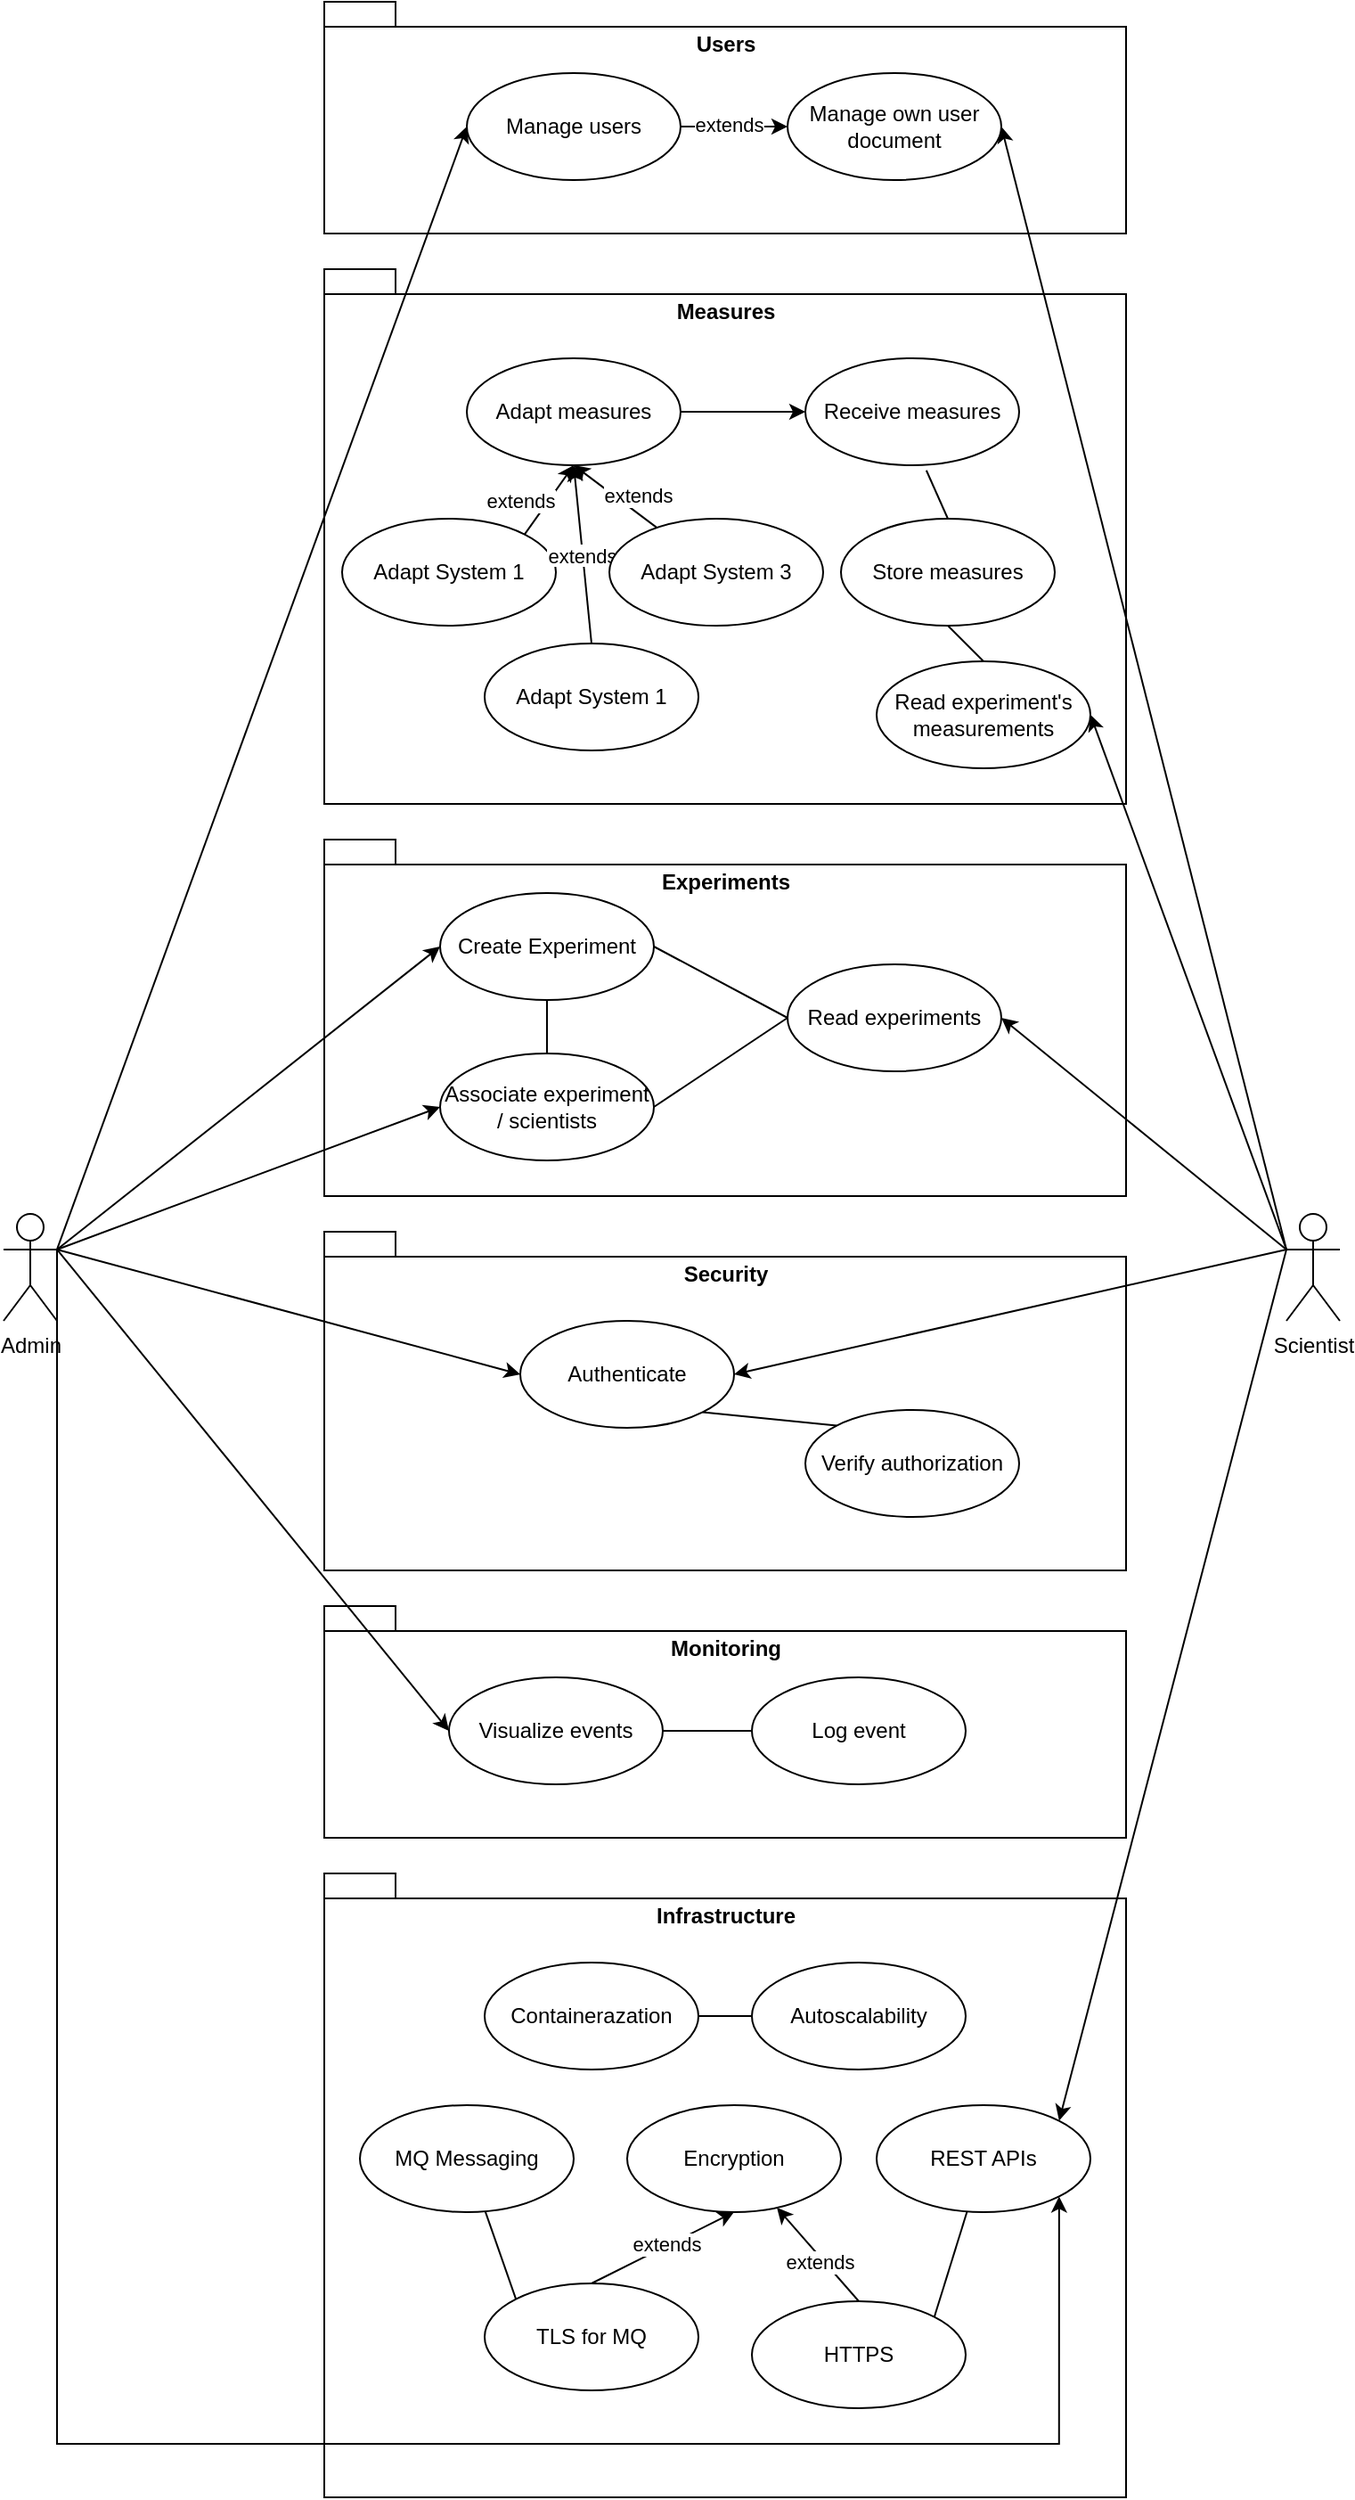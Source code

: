 <mxfile version="17.2.4" type="device"><diagram id="Q5h3TmoSGPtuibzAkzVI" name="Page-1"><mxGraphModel dx="824" dy="1739" grid="1" gridSize="10" guides="1" tooltips="1" connect="1" arrows="1" fold="1" page="1" pageScale="1" pageWidth="850" pageHeight="1100" math="0" shadow="0"><root><mxCell id="0"/><mxCell id="1" parent="0"/><mxCell id="p9uFDllJNPaYTGFtWBxZ-40" value="Infrastructure" style="shape=folder;fontStyle=1;spacingTop=10;tabWidth=40;tabHeight=14;tabPosition=left;html=1;verticalAlign=top;" vertex="1" parent="1"><mxGeometry x="240" y="730" width="450" height="350" as="geometry"/></mxCell><mxCell id="p9uFDllJNPaYTGFtWBxZ-39" value="Monitoring" style="shape=folder;fontStyle=1;spacingTop=10;tabWidth=40;tabHeight=14;tabPosition=left;html=1;verticalAlign=top;" vertex="1" parent="1"><mxGeometry x="240" y="580" width="450" height="130" as="geometry"/></mxCell><mxCell id="p9uFDllJNPaYTGFtWBxZ-34" value="Security" style="shape=folder;fontStyle=1;spacingTop=10;tabWidth=40;tabHeight=14;tabPosition=left;html=1;verticalAlign=top;" vertex="1" parent="1"><mxGeometry x="240" y="370" width="450" height="190" as="geometry"/></mxCell><mxCell id="p9uFDllJNPaYTGFtWBxZ-33" value="Experiments" style="shape=folder;fontStyle=1;spacingTop=10;tabWidth=40;tabHeight=14;tabPosition=left;html=1;verticalAlign=top;" vertex="1" parent="1"><mxGeometry x="240" y="150" width="450" height="200" as="geometry"/></mxCell><mxCell id="p9uFDllJNPaYTGFtWBxZ-32" value="Users" style="shape=folder;fontStyle=1;spacingTop=10;tabWidth=40;tabHeight=14;tabPosition=left;html=1;verticalAlign=top;" vertex="1" parent="1"><mxGeometry x="240" y="-320" width="450" height="130" as="geometry"/></mxCell><mxCell id="p9uFDllJNPaYTGFtWBxZ-31" value="Measures" style="shape=folder;fontStyle=1;spacingTop=10;tabWidth=40;tabHeight=14;tabPosition=left;html=1;verticalAlign=top;" vertex="1" parent="1"><mxGeometry x="240" y="-170" width="450" height="300" as="geometry"/></mxCell><mxCell id="p9uFDllJNPaYTGFtWBxZ-18" style="entryX=0.5;entryY=0;entryDx=0;entryDy=0;endArrow=none;endFill=0;exitX=0.566;exitY=1.048;exitDx=0;exitDy=0;exitPerimeter=0;" edge="1" parent="1" source="p9uFDllJNPaYTGFtWBxZ-1" target="p9uFDllJNPaYTGFtWBxZ-17"><mxGeometry relative="1" as="geometry"><mxPoint x="530" y="160" as="targetPoint"/></mxGeometry></mxCell><mxCell id="p9uFDllJNPaYTGFtWBxZ-1" value="Receive measures" style="ellipse;whiteSpace=wrap;html=1;" vertex="1" parent="1"><mxGeometry x="510" y="-120" width="120" height="60" as="geometry"/></mxCell><mxCell id="p9uFDllJNPaYTGFtWBxZ-7" style="exitX=1;exitY=0.5;exitDx=0;exitDy=0;" edge="1" parent="1" source="p9uFDllJNPaYTGFtWBxZ-2" target="p9uFDllJNPaYTGFtWBxZ-3"><mxGeometry relative="1" as="geometry"/></mxCell><mxCell id="p9uFDllJNPaYTGFtWBxZ-8" value="extends" style="edgeLabel;html=1;align=center;verticalAlign=middle;resizable=0;points=[];" vertex="1" connectable="0" parent="p9uFDllJNPaYTGFtWBxZ-7"><mxGeometry x="-0.1" y="1" relative="1" as="geometry"><mxPoint as="offset"/></mxGeometry></mxCell><mxCell id="p9uFDllJNPaYTGFtWBxZ-2" value="Manage users" style="ellipse;whiteSpace=wrap;html=1;" vertex="1" parent="1"><mxGeometry x="320" y="-280" width="120" height="60" as="geometry"/></mxCell><mxCell id="p9uFDllJNPaYTGFtWBxZ-3" value="Manage own user document" style="ellipse;whiteSpace=wrap;html=1;" vertex="1" parent="1"><mxGeometry x="500" y="-280" width="120" height="60" as="geometry"/></mxCell><mxCell id="p9uFDllJNPaYTGFtWBxZ-10" style="entryX=1;entryY=0.5;entryDx=0;entryDy=0;exitX=0;exitY=0.333;exitDx=0;exitDy=0;exitPerimeter=0;" edge="1" parent="1" source="p9uFDllJNPaYTGFtWBxZ-4" target="p9uFDllJNPaYTGFtWBxZ-3"><mxGeometry relative="1" as="geometry"/></mxCell><mxCell id="p9uFDllJNPaYTGFtWBxZ-16" style="entryX=1;entryY=0.5;entryDx=0;entryDy=0;exitX=0;exitY=0.333;exitDx=0;exitDy=0;exitPerimeter=0;" edge="1" parent="1" source="p9uFDllJNPaYTGFtWBxZ-4" target="p9uFDllJNPaYTGFtWBxZ-15"><mxGeometry relative="1" as="geometry"><mxPoint x="730" y="240" as="sourcePoint"/></mxGeometry></mxCell><mxCell id="p9uFDllJNPaYTGFtWBxZ-21" style="entryX=1;entryY=0.5;entryDx=0;entryDy=0;exitX=0;exitY=0.333;exitDx=0;exitDy=0;exitPerimeter=0;" edge="1" parent="1" source="p9uFDllJNPaYTGFtWBxZ-4" target="p9uFDllJNPaYTGFtWBxZ-20"><mxGeometry relative="1" as="geometry"/></mxCell><mxCell id="p9uFDllJNPaYTGFtWBxZ-25" style="entryX=1;entryY=0.5;entryDx=0;entryDy=0;exitX=0;exitY=0.333;exitDx=0;exitDy=0;exitPerimeter=0;" edge="1" parent="1" source="p9uFDllJNPaYTGFtWBxZ-4" target="p9uFDllJNPaYTGFtWBxZ-23"><mxGeometry relative="1" as="geometry"/></mxCell><mxCell id="p9uFDllJNPaYTGFtWBxZ-55" style="entryX=1;entryY=0;entryDx=0;entryDy=0;exitX=0;exitY=0.333;exitDx=0;exitDy=0;exitPerimeter=0;" edge="1" parent="1" source="p9uFDllJNPaYTGFtWBxZ-4" target="p9uFDllJNPaYTGFtWBxZ-46"><mxGeometry relative="1" as="geometry"/></mxCell><mxCell id="p9uFDllJNPaYTGFtWBxZ-4" value="Scientist" style="shape=umlActor;verticalLabelPosition=bottom;verticalAlign=top;html=1;outlineConnect=0;" vertex="1" parent="1"><mxGeometry x="780" y="360" width="30" height="60" as="geometry"/></mxCell><mxCell id="p9uFDllJNPaYTGFtWBxZ-11" style="entryX=0;entryY=0.5;entryDx=0;entryDy=0;exitX=1;exitY=0.333;exitDx=0;exitDy=0;exitPerimeter=0;" edge="1" parent="1" source="p9uFDllJNPaYTGFtWBxZ-5" target="p9uFDllJNPaYTGFtWBxZ-6"><mxGeometry relative="1" as="geometry"/></mxCell><mxCell id="p9uFDllJNPaYTGFtWBxZ-13" style="entryX=0;entryY=0.5;entryDx=0;entryDy=0;exitX=1;exitY=0.333;exitDx=0;exitDy=0;exitPerimeter=0;" edge="1" parent="1" source="p9uFDllJNPaYTGFtWBxZ-5" target="p9uFDllJNPaYTGFtWBxZ-12"><mxGeometry relative="1" as="geometry"/></mxCell><mxCell id="p9uFDllJNPaYTGFtWBxZ-14" style="entryX=0;entryY=0.5;entryDx=0;entryDy=0;exitX=1;exitY=0.333;exitDx=0;exitDy=0;exitPerimeter=0;" edge="1" parent="1" source="p9uFDllJNPaYTGFtWBxZ-5" target="p9uFDllJNPaYTGFtWBxZ-2"><mxGeometry relative="1" as="geometry"/></mxCell><mxCell id="p9uFDllJNPaYTGFtWBxZ-24" style="entryX=0;entryY=0.5;entryDx=0;entryDy=0;exitX=1;exitY=0.333;exitDx=0;exitDy=0;exitPerimeter=0;" edge="1" parent="1" source="p9uFDllJNPaYTGFtWBxZ-5" target="p9uFDllJNPaYTGFtWBxZ-23"><mxGeometry relative="1" as="geometry"/></mxCell><mxCell id="p9uFDllJNPaYTGFtWBxZ-37" style="exitX=1;exitY=0.333;exitDx=0;exitDy=0;exitPerimeter=0;entryX=0;entryY=0.5;entryDx=0;entryDy=0;" edge="1" parent="1" source="p9uFDllJNPaYTGFtWBxZ-5" target="p9uFDllJNPaYTGFtWBxZ-35"><mxGeometry relative="1" as="geometry"/></mxCell><mxCell id="p9uFDllJNPaYTGFtWBxZ-56" style="edgeStyle=orthogonalEdgeStyle;rounded=0;orthogonalLoop=1;jettySize=auto;html=1;entryX=1;entryY=1;entryDx=0;entryDy=0;endArrow=classic;endFill=1;exitX=1;exitY=0.333;exitDx=0;exitDy=0;exitPerimeter=0;" edge="1" parent="1" source="p9uFDllJNPaYTGFtWBxZ-5" target="p9uFDllJNPaYTGFtWBxZ-46"><mxGeometry relative="1" as="geometry"><Array as="points"><mxPoint x="90" y="1050"/><mxPoint x="653" y="1050"/></Array></mxGeometry></mxCell><mxCell id="p9uFDllJNPaYTGFtWBxZ-5" value="Admin" style="shape=umlActor;verticalLabelPosition=bottom;verticalAlign=top;html=1;outlineConnect=0;" vertex="1" parent="1"><mxGeometry x="60" y="360" width="30" height="60" as="geometry"/></mxCell><mxCell id="p9uFDllJNPaYTGFtWBxZ-19" style="exitX=0.5;exitY=1;exitDx=0;exitDy=0;entryX=0.5;entryY=0;entryDx=0;entryDy=0;endArrow=none;endFill=0;" edge="1" parent="1" source="p9uFDllJNPaYTGFtWBxZ-6" target="p9uFDllJNPaYTGFtWBxZ-12"><mxGeometry relative="1" as="geometry"/></mxCell><mxCell id="p9uFDllJNPaYTGFtWBxZ-6" value="Create Experiment" style="ellipse;whiteSpace=wrap;html=1;" vertex="1" parent="1"><mxGeometry x="305" y="180" width="120" height="60" as="geometry"/></mxCell><mxCell id="p9uFDllJNPaYTGFtWBxZ-26" style="entryX=0;entryY=0.5;entryDx=0;entryDy=0;exitX=1;exitY=0.5;exitDx=0;exitDy=0;endArrow=none;endFill=0;" edge="1" parent="1" source="p9uFDllJNPaYTGFtWBxZ-12" target="p9uFDllJNPaYTGFtWBxZ-15"><mxGeometry relative="1" as="geometry"/></mxCell><mxCell id="p9uFDllJNPaYTGFtWBxZ-12" value="Associate experiment / scientists" style="ellipse;whiteSpace=wrap;html=1;" vertex="1" parent="1"><mxGeometry x="305" y="270" width="120" height="60" as="geometry"/></mxCell><mxCell id="p9uFDllJNPaYTGFtWBxZ-27" style="entryX=1;entryY=0.5;entryDx=0;entryDy=0;exitX=0;exitY=0.5;exitDx=0;exitDy=0;endArrow=none;endFill=0;" edge="1" parent="1" source="p9uFDllJNPaYTGFtWBxZ-15" target="p9uFDllJNPaYTGFtWBxZ-6"><mxGeometry relative="1" as="geometry"/></mxCell><mxCell id="p9uFDllJNPaYTGFtWBxZ-15" value="Read experiments" style="ellipse;whiteSpace=wrap;html=1;" vertex="1" parent="1"><mxGeometry x="500" y="220" width="120" height="60" as="geometry"/></mxCell><mxCell id="p9uFDllJNPaYTGFtWBxZ-17" value="Store measures" style="ellipse;whiteSpace=wrap;html=1;" vertex="1" parent="1"><mxGeometry x="530" y="-30" width="120" height="60" as="geometry"/></mxCell><mxCell id="p9uFDllJNPaYTGFtWBxZ-28" style="endArrow=none;endFill=0;exitX=0.5;exitY=0;exitDx=0;exitDy=0;entryX=0.5;entryY=1;entryDx=0;entryDy=0;" edge="1" parent="1" source="p9uFDllJNPaYTGFtWBxZ-20" target="p9uFDllJNPaYTGFtWBxZ-17"><mxGeometry relative="1" as="geometry"/></mxCell><mxCell id="p9uFDllJNPaYTGFtWBxZ-20" value="Read experiment's measurements" style="ellipse;whiteSpace=wrap;html=1;" vertex="1" parent="1"><mxGeometry x="550" y="50" width="120" height="60" as="geometry"/></mxCell><mxCell id="p9uFDllJNPaYTGFtWBxZ-36" style="exitX=0;exitY=0.5;exitDx=0;exitDy=0;endArrow=none;endFill=0;" edge="1" parent="1" source="p9uFDllJNPaYTGFtWBxZ-22" target="p9uFDllJNPaYTGFtWBxZ-35"><mxGeometry relative="1" as="geometry"/></mxCell><mxCell id="p9uFDllJNPaYTGFtWBxZ-22" value="Log event" style="ellipse;whiteSpace=wrap;html=1;" vertex="1" parent="1"><mxGeometry x="480" y="620" width="120" height="60" as="geometry"/></mxCell><mxCell id="p9uFDllJNPaYTGFtWBxZ-30" style="entryX=0;entryY=0;entryDx=0;entryDy=0;endArrow=none;endFill=0;exitX=1;exitY=1;exitDx=0;exitDy=0;" edge="1" parent="1" source="p9uFDllJNPaYTGFtWBxZ-23" target="p9uFDllJNPaYTGFtWBxZ-29"><mxGeometry relative="1" as="geometry"/></mxCell><mxCell id="p9uFDllJNPaYTGFtWBxZ-23" value="Authenticate" style="ellipse;whiteSpace=wrap;html=1;" vertex="1" parent="1"><mxGeometry x="350" y="420" width="120" height="60" as="geometry"/></mxCell><mxCell id="p9uFDllJNPaYTGFtWBxZ-29" value="Verify authorization" style="ellipse;whiteSpace=wrap;html=1;" vertex="1" parent="1"><mxGeometry x="510" y="470" width="120" height="60" as="geometry"/></mxCell><mxCell id="p9uFDllJNPaYTGFtWBxZ-35" value="Visualize events" style="ellipse;whiteSpace=wrap;html=1;" vertex="1" parent="1"><mxGeometry x="310" y="620" width="120" height="60" as="geometry"/></mxCell><mxCell id="p9uFDllJNPaYTGFtWBxZ-41" value="Encryption" style="ellipse;whiteSpace=wrap;html=1;" vertex="1" parent="1"><mxGeometry x="410" y="860" width="120" height="60" as="geometry"/></mxCell><mxCell id="p9uFDllJNPaYTGFtWBxZ-45" style="exitX=1;exitY=0.5;exitDx=0;exitDy=0;endArrow=none;endFill=0;entryX=0;entryY=0.5;entryDx=0;entryDy=0;" edge="1" parent="1" source="p9uFDllJNPaYTGFtWBxZ-42" target="p9uFDllJNPaYTGFtWBxZ-44"><mxGeometry relative="1" as="geometry"/></mxCell><mxCell id="p9uFDllJNPaYTGFtWBxZ-42" value="Containerazation" style="ellipse;whiteSpace=wrap;html=1;" vertex="1" parent="1"><mxGeometry x="330" y="780" width="120" height="60" as="geometry"/></mxCell><mxCell id="p9uFDllJNPaYTGFtWBxZ-43" value="MQ Messaging" style="ellipse;whiteSpace=wrap;html=1;" vertex="1" parent="1"><mxGeometry x="260" y="860" width="120" height="60" as="geometry"/></mxCell><mxCell id="p9uFDllJNPaYTGFtWBxZ-44" value="Autoscalability" style="ellipse;whiteSpace=wrap;html=1;" vertex="1" parent="1"><mxGeometry x="480" y="780" width="120" height="60" as="geometry"/></mxCell><mxCell id="p9uFDllJNPaYTGFtWBxZ-46" value="REST APIs" style="ellipse;whiteSpace=wrap;html=1;" vertex="1" parent="1"><mxGeometry x="550" y="860" width="120" height="60" as="geometry"/></mxCell><mxCell id="p9uFDllJNPaYTGFtWBxZ-50" style="exitX=0.5;exitY=0;exitDx=0;exitDy=0;" edge="1" parent="1" source="p9uFDllJNPaYTGFtWBxZ-47" target="p9uFDllJNPaYTGFtWBxZ-41"><mxGeometry relative="1" as="geometry"/></mxCell><mxCell id="p9uFDllJNPaYTGFtWBxZ-52" value="extends" style="edgeLabel;html=1;align=center;verticalAlign=middle;resizable=0;points=[];" vertex="1" connectable="0" parent="p9uFDllJNPaYTGFtWBxZ-50"><mxGeometry x="-0.11" y="2" relative="1" as="geometry"><mxPoint as="offset"/></mxGeometry></mxCell><mxCell id="p9uFDllJNPaYTGFtWBxZ-54" style="exitX=1;exitY=0;exitDx=0;exitDy=0;endArrow=none;endFill=0;" edge="1" parent="1" source="p9uFDllJNPaYTGFtWBxZ-47" target="p9uFDllJNPaYTGFtWBxZ-46"><mxGeometry relative="1" as="geometry"/></mxCell><mxCell id="p9uFDllJNPaYTGFtWBxZ-47" value="HTTPS" style="ellipse;whiteSpace=wrap;html=1;" vertex="1" parent="1"><mxGeometry x="480" y="970" width="120" height="60" as="geometry"/></mxCell><mxCell id="p9uFDllJNPaYTGFtWBxZ-49" style="entryX=0.5;entryY=1;entryDx=0;entryDy=0;exitX=0.5;exitY=0;exitDx=0;exitDy=0;" edge="1" parent="1" source="p9uFDllJNPaYTGFtWBxZ-48" target="p9uFDllJNPaYTGFtWBxZ-41"><mxGeometry relative="1" as="geometry"/></mxCell><mxCell id="p9uFDllJNPaYTGFtWBxZ-51" value="extends" style="edgeLabel;html=1;align=center;verticalAlign=middle;resizable=0;points=[];" vertex="1" connectable="0" parent="p9uFDllJNPaYTGFtWBxZ-49"><mxGeometry x="0.048" y="1" relative="1" as="geometry"><mxPoint as="offset"/></mxGeometry></mxCell><mxCell id="p9uFDllJNPaYTGFtWBxZ-53" style="endArrow=none;endFill=0;exitX=0;exitY=0;exitDx=0;exitDy=0;" edge="1" parent="1" source="p9uFDllJNPaYTGFtWBxZ-48" target="p9uFDllJNPaYTGFtWBxZ-43"><mxGeometry relative="1" as="geometry"/></mxCell><mxCell id="p9uFDllJNPaYTGFtWBxZ-48" value="TLS for MQ" style="ellipse;whiteSpace=wrap;html=1;" vertex="1" parent="1"><mxGeometry x="330" y="960" width="120" height="60" as="geometry"/></mxCell><mxCell id="p9uFDllJNPaYTGFtWBxZ-58" style="entryX=0;entryY=0.5;entryDx=0;entryDy=0;exitX=1;exitY=0.5;exitDx=0;exitDy=0;" edge="1" parent="1" source="p9uFDllJNPaYTGFtWBxZ-57" target="p9uFDllJNPaYTGFtWBxZ-1"><mxGeometry relative="1" as="geometry"/></mxCell><mxCell id="p9uFDllJNPaYTGFtWBxZ-57" value="Adapt measures" style="ellipse;whiteSpace=wrap;html=1;" vertex="1" parent="1"><mxGeometry x="320" y="-120" width="120" height="60" as="geometry"/></mxCell><mxCell id="p9uFDllJNPaYTGFtWBxZ-62" style="entryX=0.5;entryY=1;entryDx=0;entryDy=0;exitX=1;exitY=0;exitDx=0;exitDy=0;" edge="1" parent="1" source="p9uFDllJNPaYTGFtWBxZ-59" target="p9uFDllJNPaYTGFtWBxZ-57"><mxGeometry relative="1" as="geometry"/></mxCell><mxCell id="p9uFDllJNPaYTGFtWBxZ-65" value="extends" style="edgeLabel;html=1;align=center;verticalAlign=middle;resizable=0;points=[];" vertex="1" connectable="0" parent="p9uFDllJNPaYTGFtWBxZ-62"><mxGeometry x="-0.024" y="-5" relative="1" as="geometry"><mxPoint x="-20" y="-3" as="offset"/></mxGeometry></mxCell><mxCell id="p9uFDllJNPaYTGFtWBxZ-59" value="Adapt System 1" style="ellipse;whiteSpace=wrap;html=1;" vertex="1" parent="1"><mxGeometry x="250" y="-30" width="120" height="60" as="geometry"/></mxCell><mxCell id="p9uFDllJNPaYTGFtWBxZ-64" value="extends" style="entryX=0.5;entryY=1;entryDx=0;entryDy=0;exitX=0.5;exitY=0;exitDx=0;exitDy=0;" edge="1" parent="1" source="p9uFDllJNPaYTGFtWBxZ-60" target="p9uFDllJNPaYTGFtWBxZ-57"><mxGeometry relative="1" as="geometry"/></mxCell><mxCell id="p9uFDllJNPaYTGFtWBxZ-60" value="Adapt System 1" style="ellipse;whiteSpace=wrap;html=1;" vertex="1" parent="1"><mxGeometry x="330" y="40" width="120" height="60" as="geometry"/></mxCell><mxCell id="p9uFDllJNPaYTGFtWBxZ-63" style="entryX=0.5;entryY=1;entryDx=0;entryDy=0;" edge="1" parent="1" source="p9uFDllJNPaYTGFtWBxZ-61" target="p9uFDllJNPaYTGFtWBxZ-57"><mxGeometry relative="1" as="geometry"/></mxCell><mxCell id="p9uFDllJNPaYTGFtWBxZ-66" value="extends" style="edgeLabel;html=1;align=center;verticalAlign=middle;resizable=0;points=[];" vertex="1" connectable="0" parent="p9uFDllJNPaYTGFtWBxZ-63"><mxGeometry x="-0.246" y="-1" relative="1" as="geometry"><mxPoint x="6" y="-4" as="offset"/></mxGeometry></mxCell><mxCell id="p9uFDllJNPaYTGFtWBxZ-61" value="Adapt System 3" style="ellipse;whiteSpace=wrap;html=1;" vertex="1" parent="1"><mxGeometry x="400" y="-30" width="120" height="60" as="geometry"/></mxCell></root></mxGraphModel></diagram></mxfile>